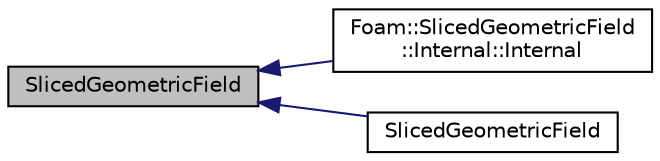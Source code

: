digraph "SlicedGeometricField"
{
  bgcolor="transparent";
  edge [fontname="Helvetica",fontsize="10",labelfontname="Helvetica",labelfontsize="10"];
  node [fontname="Helvetica",fontsize="10",shape=record];
  rankdir="LR";
  Node1 [label="SlicedGeometricField",height=0.2,width=0.4,color="black", fillcolor="grey75", style="filled", fontcolor="black"];
  Node1 -> Node2 [dir="back",color="midnightblue",fontsize="10",style="solid",fontname="Helvetica"];
  Node2 [label="Foam::SlicedGeometricField\l::Internal::Internal",height=0.2,width=0.4,color="black",URL="$a01165.html#a2a041ca3b3cca1073768f3f708e0b4b6",tooltip="Construct from components and field to slice. "];
  Node1 -> Node3 [dir="back",color="midnightblue",fontsize="10",style="solid",fontname="Helvetica"];
  Node3 [label="SlicedGeometricField",height=0.2,width=0.4,color="black",URL="$a02402.html#a7cedb32470fe95ace24b5b308d710f01",tooltip="Construct from components and separate fields to slice for the. "];
}
